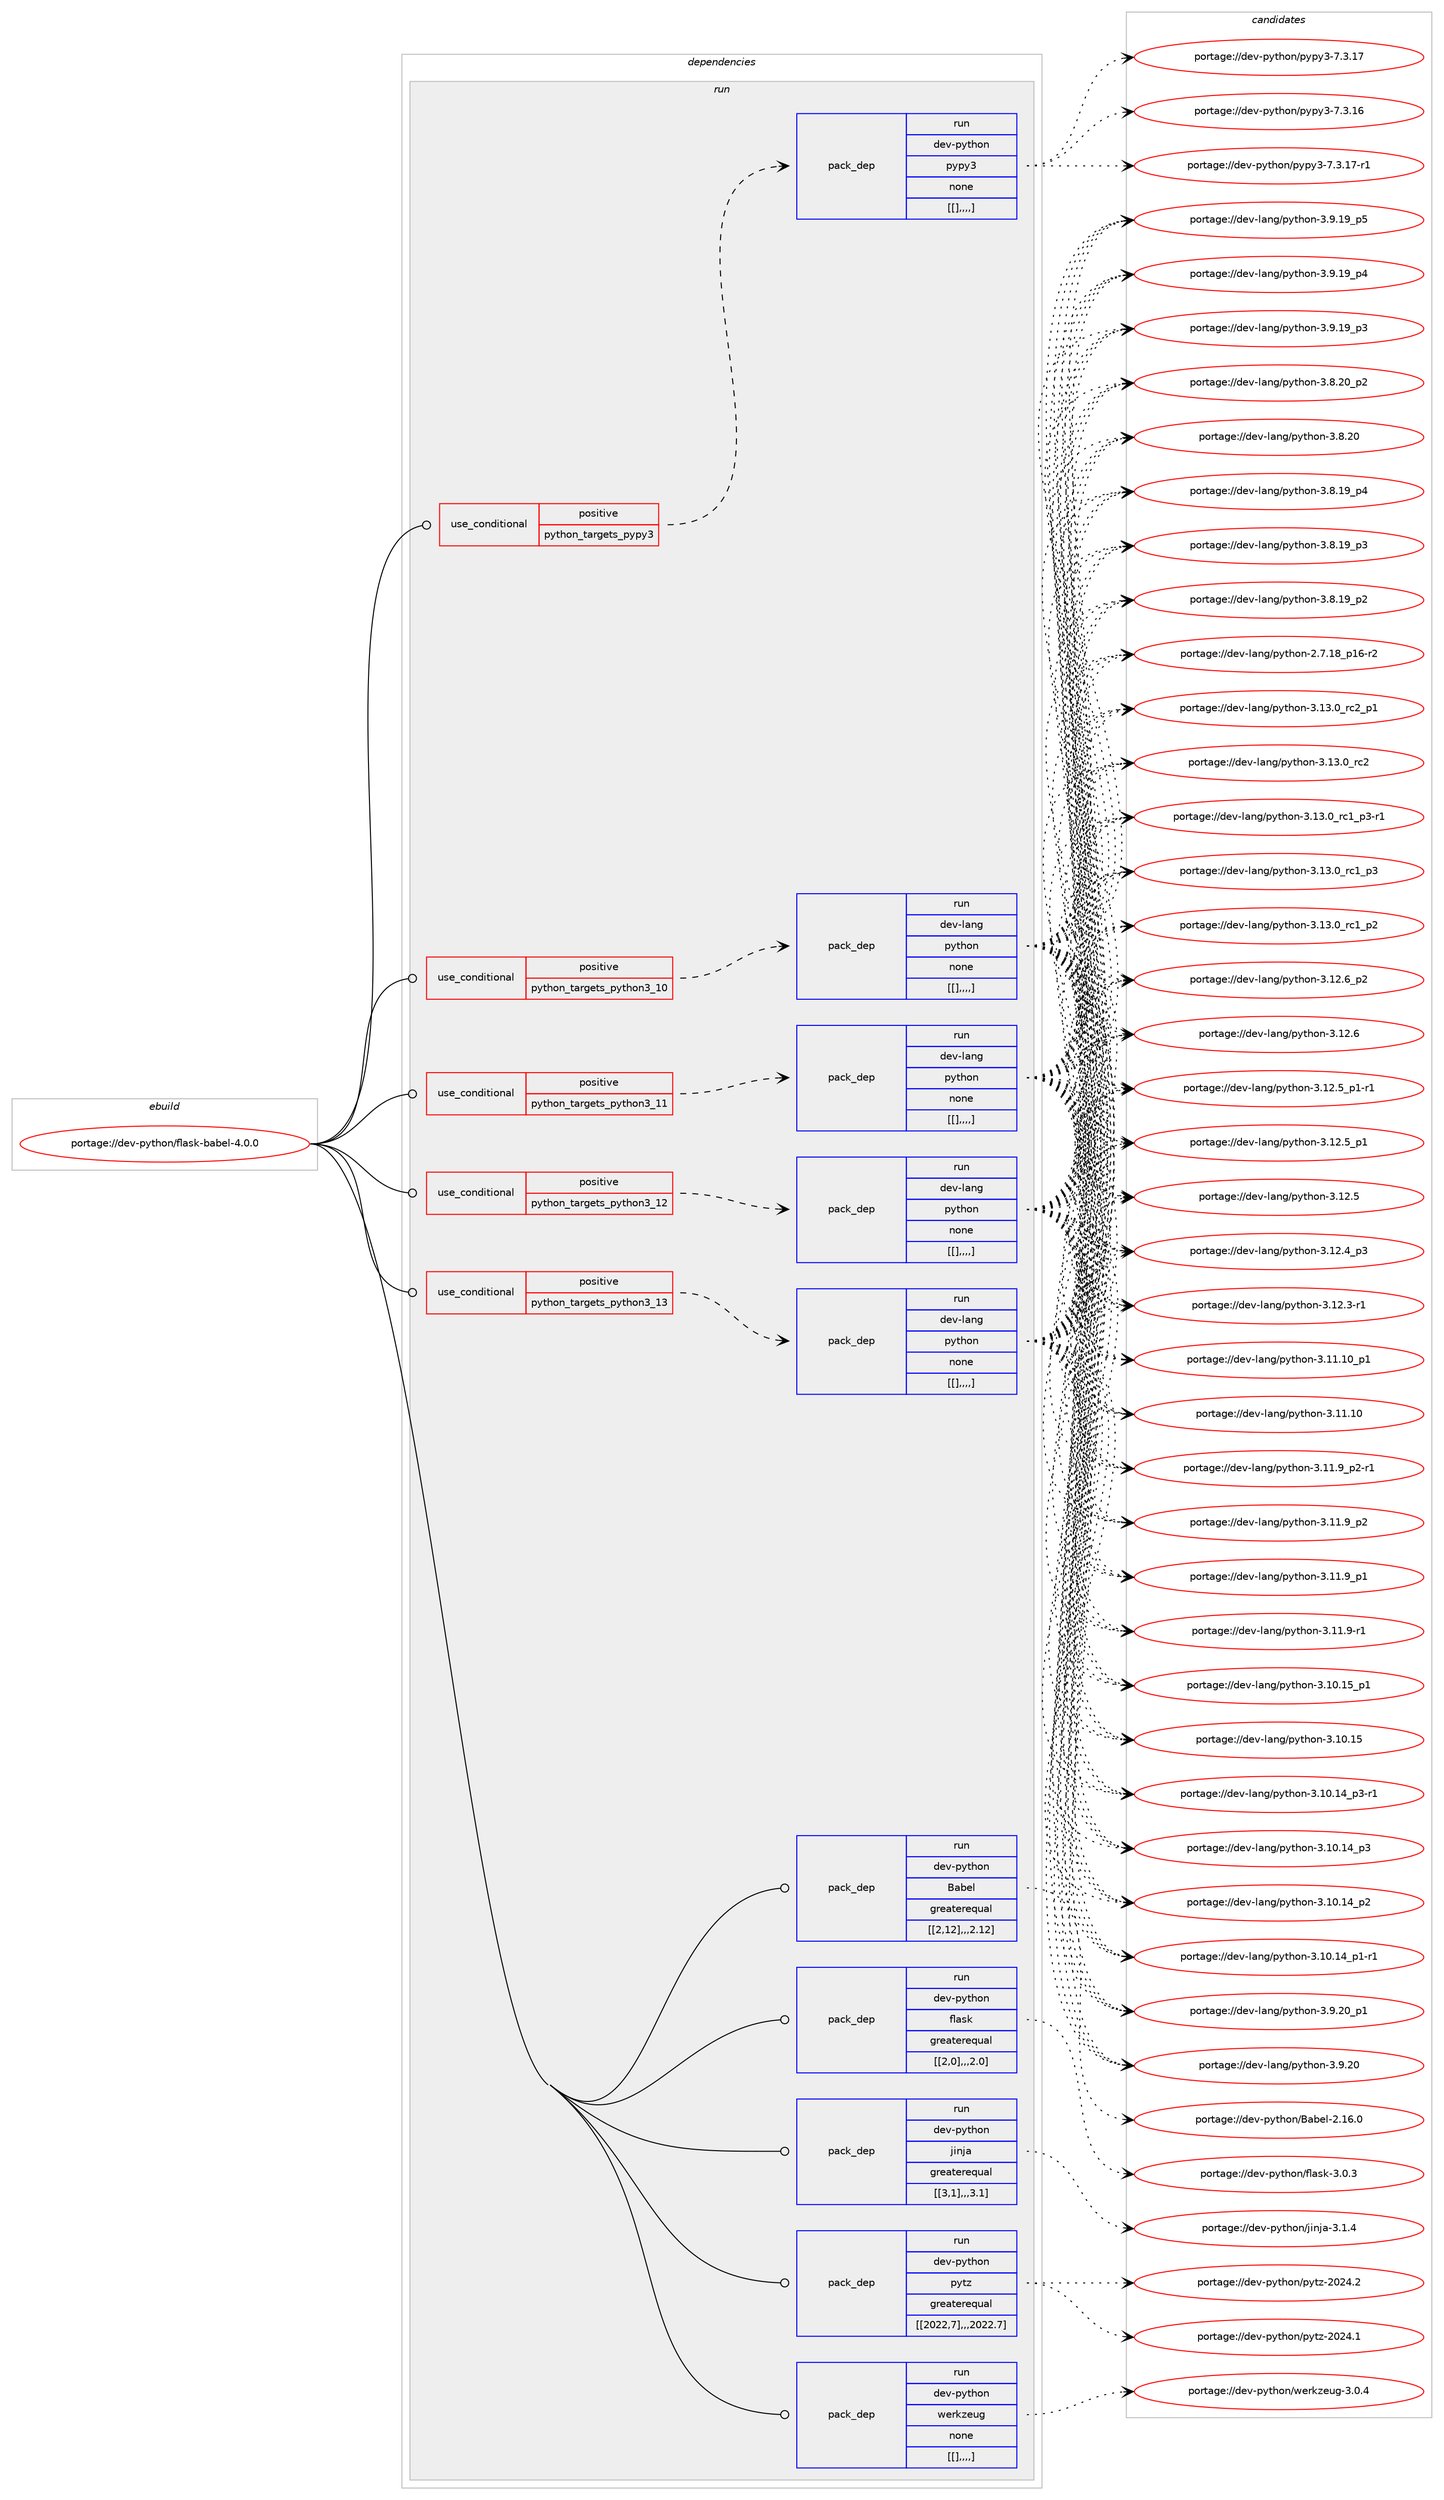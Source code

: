 digraph prolog {

# *************
# Graph options
# *************

newrank=true;
concentrate=true;
compound=true;
graph [rankdir=LR,fontname=Helvetica,fontsize=10,ranksep=1.5];#, ranksep=2.5, nodesep=0.2];
edge  [arrowhead=vee];
node  [fontname=Helvetica,fontsize=10];

# **********
# The ebuild
# **********

subgraph cluster_leftcol {
color=gray;
label=<<i>ebuild</i>>;
id [label="portage://dev-python/flask-babel-4.0.0", color=red, width=4, href="../dev-python/flask-babel-4.0.0.svg"];
}

# ****************
# The dependencies
# ****************

subgraph cluster_midcol {
color=gray;
label=<<i>dependencies</i>>;
subgraph cluster_compile {
fillcolor="#eeeeee";
style=filled;
label=<<i>compile</i>>;
}
subgraph cluster_compileandrun {
fillcolor="#eeeeee";
style=filled;
label=<<i>compile and run</i>>;
}
subgraph cluster_run {
fillcolor="#eeeeee";
style=filled;
label=<<i>run</i>>;
subgraph cond33956 {
dependency148157 [label=<<TABLE BORDER="0" CELLBORDER="1" CELLSPACING="0" CELLPADDING="4"><TR><TD ROWSPAN="3" CELLPADDING="10">use_conditional</TD></TR><TR><TD>positive</TD></TR><TR><TD>python_targets_pypy3</TD></TR></TABLE>>, shape=none, color=red];
subgraph pack112987 {
dependency148158 [label=<<TABLE BORDER="0" CELLBORDER="1" CELLSPACING="0" CELLPADDING="4" WIDTH="220"><TR><TD ROWSPAN="6" CELLPADDING="30">pack_dep</TD></TR><TR><TD WIDTH="110">run</TD></TR><TR><TD>dev-python</TD></TR><TR><TD>pypy3</TD></TR><TR><TD>none</TD></TR><TR><TD>[[],,,,]</TD></TR></TABLE>>, shape=none, color=blue];
}
dependency148157:e -> dependency148158:w [weight=20,style="dashed",arrowhead="vee"];
}
id:e -> dependency148157:w [weight=20,style="solid",arrowhead="odot"];
subgraph cond33957 {
dependency148159 [label=<<TABLE BORDER="0" CELLBORDER="1" CELLSPACING="0" CELLPADDING="4"><TR><TD ROWSPAN="3" CELLPADDING="10">use_conditional</TD></TR><TR><TD>positive</TD></TR><TR><TD>python_targets_python3_10</TD></TR></TABLE>>, shape=none, color=red];
subgraph pack112988 {
dependency148160 [label=<<TABLE BORDER="0" CELLBORDER="1" CELLSPACING="0" CELLPADDING="4" WIDTH="220"><TR><TD ROWSPAN="6" CELLPADDING="30">pack_dep</TD></TR><TR><TD WIDTH="110">run</TD></TR><TR><TD>dev-lang</TD></TR><TR><TD>python</TD></TR><TR><TD>none</TD></TR><TR><TD>[[],,,,]</TD></TR></TABLE>>, shape=none, color=blue];
}
dependency148159:e -> dependency148160:w [weight=20,style="dashed",arrowhead="vee"];
}
id:e -> dependency148159:w [weight=20,style="solid",arrowhead="odot"];
subgraph cond33958 {
dependency148161 [label=<<TABLE BORDER="0" CELLBORDER="1" CELLSPACING="0" CELLPADDING="4"><TR><TD ROWSPAN="3" CELLPADDING="10">use_conditional</TD></TR><TR><TD>positive</TD></TR><TR><TD>python_targets_python3_11</TD></TR></TABLE>>, shape=none, color=red];
subgraph pack112989 {
dependency148162 [label=<<TABLE BORDER="0" CELLBORDER="1" CELLSPACING="0" CELLPADDING="4" WIDTH="220"><TR><TD ROWSPAN="6" CELLPADDING="30">pack_dep</TD></TR><TR><TD WIDTH="110">run</TD></TR><TR><TD>dev-lang</TD></TR><TR><TD>python</TD></TR><TR><TD>none</TD></TR><TR><TD>[[],,,,]</TD></TR></TABLE>>, shape=none, color=blue];
}
dependency148161:e -> dependency148162:w [weight=20,style="dashed",arrowhead="vee"];
}
id:e -> dependency148161:w [weight=20,style="solid",arrowhead="odot"];
subgraph cond33959 {
dependency148163 [label=<<TABLE BORDER="0" CELLBORDER="1" CELLSPACING="0" CELLPADDING="4"><TR><TD ROWSPAN="3" CELLPADDING="10">use_conditional</TD></TR><TR><TD>positive</TD></TR><TR><TD>python_targets_python3_12</TD></TR></TABLE>>, shape=none, color=red];
subgraph pack112990 {
dependency148164 [label=<<TABLE BORDER="0" CELLBORDER="1" CELLSPACING="0" CELLPADDING="4" WIDTH="220"><TR><TD ROWSPAN="6" CELLPADDING="30">pack_dep</TD></TR><TR><TD WIDTH="110">run</TD></TR><TR><TD>dev-lang</TD></TR><TR><TD>python</TD></TR><TR><TD>none</TD></TR><TR><TD>[[],,,,]</TD></TR></TABLE>>, shape=none, color=blue];
}
dependency148163:e -> dependency148164:w [weight=20,style="dashed",arrowhead="vee"];
}
id:e -> dependency148163:w [weight=20,style="solid",arrowhead="odot"];
subgraph cond33960 {
dependency148165 [label=<<TABLE BORDER="0" CELLBORDER="1" CELLSPACING="0" CELLPADDING="4"><TR><TD ROWSPAN="3" CELLPADDING="10">use_conditional</TD></TR><TR><TD>positive</TD></TR><TR><TD>python_targets_python3_13</TD></TR></TABLE>>, shape=none, color=red];
subgraph pack112991 {
dependency148166 [label=<<TABLE BORDER="0" CELLBORDER="1" CELLSPACING="0" CELLPADDING="4" WIDTH="220"><TR><TD ROWSPAN="6" CELLPADDING="30">pack_dep</TD></TR><TR><TD WIDTH="110">run</TD></TR><TR><TD>dev-lang</TD></TR><TR><TD>python</TD></TR><TR><TD>none</TD></TR><TR><TD>[[],,,,]</TD></TR></TABLE>>, shape=none, color=blue];
}
dependency148165:e -> dependency148166:w [weight=20,style="dashed",arrowhead="vee"];
}
id:e -> dependency148165:w [weight=20,style="solid",arrowhead="odot"];
subgraph pack112992 {
dependency148167 [label=<<TABLE BORDER="0" CELLBORDER="1" CELLSPACING="0" CELLPADDING="4" WIDTH="220"><TR><TD ROWSPAN="6" CELLPADDING="30">pack_dep</TD></TR><TR><TD WIDTH="110">run</TD></TR><TR><TD>dev-python</TD></TR><TR><TD>Babel</TD></TR><TR><TD>greaterequal</TD></TR><TR><TD>[[2,12],,,2.12]</TD></TR></TABLE>>, shape=none, color=blue];
}
id:e -> dependency148167:w [weight=20,style="solid",arrowhead="odot"];
subgraph pack112993 {
dependency148168 [label=<<TABLE BORDER="0" CELLBORDER="1" CELLSPACING="0" CELLPADDING="4" WIDTH="220"><TR><TD ROWSPAN="6" CELLPADDING="30">pack_dep</TD></TR><TR><TD WIDTH="110">run</TD></TR><TR><TD>dev-python</TD></TR><TR><TD>flask</TD></TR><TR><TD>greaterequal</TD></TR><TR><TD>[[2,0],,,2.0]</TD></TR></TABLE>>, shape=none, color=blue];
}
id:e -> dependency148168:w [weight=20,style="solid",arrowhead="odot"];
subgraph pack112994 {
dependency148169 [label=<<TABLE BORDER="0" CELLBORDER="1" CELLSPACING="0" CELLPADDING="4" WIDTH="220"><TR><TD ROWSPAN="6" CELLPADDING="30">pack_dep</TD></TR><TR><TD WIDTH="110">run</TD></TR><TR><TD>dev-python</TD></TR><TR><TD>jinja</TD></TR><TR><TD>greaterequal</TD></TR><TR><TD>[[3,1],,,3.1]</TD></TR></TABLE>>, shape=none, color=blue];
}
id:e -> dependency148169:w [weight=20,style="solid",arrowhead="odot"];
subgraph pack112995 {
dependency148170 [label=<<TABLE BORDER="0" CELLBORDER="1" CELLSPACING="0" CELLPADDING="4" WIDTH="220"><TR><TD ROWSPAN="6" CELLPADDING="30">pack_dep</TD></TR><TR><TD WIDTH="110">run</TD></TR><TR><TD>dev-python</TD></TR><TR><TD>pytz</TD></TR><TR><TD>greaterequal</TD></TR><TR><TD>[[2022,7],,,2022.7]</TD></TR></TABLE>>, shape=none, color=blue];
}
id:e -> dependency148170:w [weight=20,style="solid",arrowhead="odot"];
subgraph pack112996 {
dependency148171 [label=<<TABLE BORDER="0" CELLBORDER="1" CELLSPACING="0" CELLPADDING="4" WIDTH="220"><TR><TD ROWSPAN="6" CELLPADDING="30">pack_dep</TD></TR><TR><TD WIDTH="110">run</TD></TR><TR><TD>dev-python</TD></TR><TR><TD>werkzeug</TD></TR><TR><TD>none</TD></TR><TR><TD>[[],,,,]</TD></TR></TABLE>>, shape=none, color=blue];
}
id:e -> dependency148171:w [weight=20,style="solid",arrowhead="odot"];
}
}

# **************
# The candidates
# **************

subgraph cluster_choices {
rank=same;
color=gray;
label=<<i>candidates</i>>;

subgraph choice112987 {
color=black;
nodesep=1;
choice100101118451121211161041111104711212111212151455546514649554511449 [label="portage://dev-python/pypy3-7.3.17-r1", color=red, width=4,href="../dev-python/pypy3-7.3.17-r1.svg"];
choice10010111845112121116104111110471121211121215145554651464955 [label="portage://dev-python/pypy3-7.3.17", color=red, width=4,href="../dev-python/pypy3-7.3.17.svg"];
choice10010111845112121116104111110471121211121215145554651464954 [label="portage://dev-python/pypy3-7.3.16", color=red, width=4,href="../dev-python/pypy3-7.3.16.svg"];
dependency148158:e -> choice100101118451121211161041111104711212111212151455546514649554511449:w [style=dotted,weight="100"];
dependency148158:e -> choice10010111845112121116104111110471121211121215145554651464955:w [style=dotted,weight="100"];
dependency148158:e -> choice10010111845112121116104111110471121211121215145554651464954:w [style=dotted,weight="100"];
}
subgraph choice112988 {
color=black;
nodesep=1;
choice100101118451089711010347112121116104111110455146495146489511499509511249 [label="portage://dev-lang/python-3.13.0_rc2_p1", color=red, width=4,href="../dev-lang/python-3.13.0_rc2_p1.svg"];
choice10010111845108971101034711212111610411111045514649514648951149950 [label="portage://dev-lang/python-3.13.0_rc2", color=red, width=4,href="../dev-lang/python-3.13.0_rc2.svg"];
choice1001011184510897110103471121211161041111104551464951464895114994995112514511449 [label="portage://dev-lang/python-3.13.0_rc1_p3-r1", color=red, width=4,href="../dev-lang/python-3.13.0_rc1_p3-r1.svg"];
choice100101118451089711010347112121116104111110455146495146489511499499511251 [label="portage://dev-lang/python-3.13.0_rc1_p3", color=red, width=4,href="../dev-lang/python-3.13.0_rc1_p3.svg"];
choice100101118451089711010347112121116104111110455146495146489511499499511250 [label="portage://dev-lang/python-3.13.0_rc1_p2", color=red, width=4,href="../dev-lang/python-3.13.0_rc1_p2.svg"];
choice100101118451089711010347112121116104111110455146495046549511250 [label="portage://dev-lang/python-3.12.6_p2", color=red, width=4,href="../dev-lang/python-3.12.6_p2.svg"];
choice10010111845108971101034711212111610411111045514649504654 [label="portage://dev-lang/python-3.12.6", color=red, width=4,href="../dev-lang/python-3.12.6.svg"];
choice1001011184510897110103471121211161041111104551464950465395112494511449 [label="portage://dev-lang/python-3.12.5_p1-r1", color=red, width=4,href="../dev-lang/python-3.12.5_p1-r1.svg"];
choice100101118451089711010347112121116104111110455146495046539511249 [label="portage://dev-lang/python-3.12.5_p1", color=red, width=4,href="../dev-lang/python-3.12.5_p1.svg"];
choice10010111845108971101034711212111610411111045514649504653 [label="portage://dev-lang/python-3.12.5", color=red, width=4,href="../dev-lang/python-3.12.5.svg"];
choice100101118451089711010347112121116104111110455146495046529511251 [label="portage://dev-lang/python-3.12.4_p3", color=red, width=4,href="../dev-lang/python-3.12.4_p3.svg"];
choice100101118451089711010347112121116104111110455146495046514511449 [label="portage://dev-lang/python-3.12.3-r1", color=red, width=4,href="../dev-lang/python-3.12.3-r1.svg"];
choice10010111845108971101034711212111610411111045514649494649489511249 [label="portage://dev-lang/python-3.11.10_p1", color=red, width=4,href="../dev-lang/python-3.11.10_p1.svg"];
choice1001011184510897110103471121211161041111104551464949464948 [label="portage://dev-lang/python-3.11.10", color=red, width=4,href="../dev-lang/python-3.11.10.svg"];
choice1001011184510897110103471121211161041111104551464949465795112504511449 [label="portage://dev-lang/python-3.11.9_p2-r1", color=red, width=4,href="../dev-lang/python-3.11.9_p2-r1.svg"];
choice100101118451089711010347112121116104111110455146494946579511250 [label="portage://dev-lang/python-3.11.9_p2", color=red, width=4,href="../dev-lang/python-3.11.9_p2.svg"];
choice100101118451089711010347112121116104111110455146494946579511249 [label="portage://dev-lang/python-3.11.9_p1", color=red, width=4,href="../dev-lang/python-3.11.9_p1.svg"];
choice100101118451089711010347112121116104111110455146494946574511449 [label="portage://dev-lang/python-3.11.9-r1", color=red, width=4,href="../dev-lang/python-3.11.9-r1.svg"];
choice10010111845108971101034711212111610411111045514649484649539511249 [label="portage://dev-lang/python-3.10.15_p1", color=red, width=4,href="../dev-lang/python-3.10.15_p1.svg"];
choice1001011184510897110103471121211161041111104551464948464953 [label="portage://dev-lang/python-3.10.15", color=red, width=4,href="../dev-lang/python-3.10.15.svg"];
choice100101118451089711010347112121116104111110455146494846495295112514511449 [label="portage://dev-lang/python-3.10.14_p3-r1", color=red, width=4,href="../dev-lang/python-3.10.14_p3-r1.svg"];
choice10010111845108971101034711212111610411111045514649484649529511251 [label="portage://dev-lang/python-3.10.14_p3", color=red, width=4,href="../dev-lang/python-3.10.14_p3.svg"];
choice10010111845108971101034711212111610411111045514649484649529511250 [label="portage://dev-lang/python-3.10.14_p2", color=red, width=4,href="../dev-lang/python-3.10.14_p2.svg"];
choice100101118451089711010347112121116104111110455146494846495295112494511449 [label="portage://dev-lang/python-3.10.14_p1-r1", color=red, width=4,href="../dev-lang/python-3.10.14_p1-r1.svg"];
choice100101118451089711010347112121116104111110455146574650489511249 [label="portage://dev-lang/python-3.9.20_p1", color=red, width=4,href="../dev-lang/python-3.9.20_p1.svg"];
choice10010111845108971101034711212111610411111045514657465048 [label="portage://dev-lang/python-3.9.20", color=red, width=4,href="../dev-lang/python-3.9.20.svg"];
choice100101118451089711010347112121116104111110455146574649579511253 [label="portage://dev-lang/python-3.9.19_p5", color=red, width=4,href="../dev-lang/python-3.9.19_p5.svg"];
choice100101118451089711010347112121116104111110455146574649579511252 [label="portage://dev-lang/python-3.9.19_p4", color=red, width=4,href="../dev-lang/python-3.9.19_p4.svg"];
choice100101118451089711010347112121116104111110455146574649579511251 [label="portage://dev-lang/python-3.9.19_p3", color=red, width=4,href="../dev-lang/python-3.9.19_p3.svg"];
choice100101118451089711010347112121116104111110455146564650489511250 [label="portage://dev-lang/python-3.8.20_p2", color=red, width=4,href="../dev-lang/python-3.8.20_p2.svg"];
choice10010111845108971101034711212111610411111045514656465048 [label="portage://dev-lang/python-3.8.20", color=red, width=4,href="../dev-lang/python-3.8.20.svg"];
choice100101118451089711010347112121116104111110455146564649579511252 [label="portage://dev-lang/python-3.8.19_p4", color=red, width=4,href="../dev-lang/python-3.8.19_p4.svg"];
choice100101118451089711010347112121116104111110455146564649579511251 [label="portage://dev-lang/python-3.8.19_p3", color=red, width=4,href="../dev-lang/python-3.8.19_p3.svg"];
choice100101118451089711010347112121116104111110455146564649579511250 [label="portage://dev-lang/python-3.8.19_p2", color=red, width=4,href="../dev-lang/python-3.8.19_p2.svg"];
choice100101118451089711010347112121116104111110455046554649569511249544511450 [label="portage://dev-lang/python-2.7.18_p16-r2", color=red, width=4,href="../dev-lang/python-2.7.18_p16-r2.svg"];
dependency148160:e -> choice100101118451089711010347112121116104111110455146495146489511499509511249:w [style=dotted,weight="100"];
dependency148160:e -> choice10010111845108971101034711212111610411111045514649514648951149950:w [style=dotted,weight="100"];
dependency148160:e -> choice1001011184510897110103471121211161041111104551464951464895114994995112514511449:w [style=dotted,weight="100"];
dependency148160:e -> choice100101118451089711010347112121116104111110455146495146489511499499511251:w [style=dotted,weight="100"];
dependency148160:e -> choice100101118451089711010347112121116104111110455146495146489511499499511250:w [style=dotted,weight="100"];
dependency148160:e -> choice100101118451089711010347112121116104111110455146495046549511250:w [style=dotted,weight="100"];
dependency148160:e -> choice10010111845108971101034711212111610411111045514649504654:w [style=dotted,weight="100"];
dependency148160:e -> choice1001011184510897110103471121211161041111104551464950465395112494511449:w [style=dotted,weight="100"];
dependency148160:e -> choice100101118451089711010347112121116104111110455146495046539511249:w [style=dotted,weight="100"];
dependency148160:e -> choice10010111845108971101034711212111610411111045514649504653:w [style=dotted,weight="100"];
dependency148160:e -> choice100101118451089711010347112121116104111110455146495046529511251:w [style=dotted,weight="100"];
dependency148160:e -> choice100101118451089711010347112121116104111110455146495046514511449:w [style=dotted,weight="100"];
dependency148160:e -> choice10010111845108971101034711212111610411111045514649494649489511249:w [style=dotted,weight="100"];
dependency148160:e -> choice1001011184510897110103471121211161041111104551464949464948:w [style=dotted,weight="100"];
dependency148160:e -> choice1001011184510897110103471121211161041111104551464949465795112504511449:w [style=dotted,weight="100"];
dependency148160:e -> choice100101118451089711010347112121116104111110455146494946579511250:w [style=dotted,weight="100"];
dependency148160:e -> choice100101118451089711010347112121116104111110455146494946579511249:w [style=dotted,weight="100"];
dependency148160:e -> choice100101118451089711010347112121116104111110455146494946574511449:w [style=dotted,weight="100"];
dependency148160:e -> choice10010111845108971101034711212111610411111045514649484649539511249:w [style=dotted,weight="100"];
dependency148160:e -> choice1001011184510897110103471121211161041111104551464948464953:w [style=dotted,weight="100"];
dependency148160:e -> choice100101118451089711010347112121116104111110455146494846495295112514511449:w [style=dotted,weight="100"];
dependency148160:e -> choice10010111845108971101034711212111610411111045514649484649529511251:w [style=dotted,weight="100"];
dependency148160:e -> choice10010111845108971101034711212111610411111045514649484649529511250:w [style=dotted,weight="100"];
dependency148160:e -> choice100101118451089711010347112121116104111110455146494846495295112494511449:w [style=dotted,weight="100"];
dependency148160:e -> choice100101118451089711010347112121116104111110455146574650489511249:w [style=dotted,weight="100"];
dependency148160:e -> choice10010111845108971101034711212111610411111045514657465048:w [style=dotted,weight="100"];
dependency148160:e -> choice100101118451089711010347112121116104111110455146574649579511253:w [style=dotted,weight="100"];
dependency148160:e -> choice100101118451089711010347112121116104111110455146574649579511252:w [style=dotted,weight="100"];
dependency148160:e -> choice100101118451089711010347112121116104111110455146574649579511251:w [style=dotted,weight="100"];
dependency148160:e -> choice100101118451089711010347112121116104111110455146564650489511250:w [style=dotted,weight="100"];
dependency148160:e -> choice10010111845108971101034711212111610411111045514656465048:w [style=dotted,weight="100"];
dependency148160:e -> choice100101118451089711010347112121116104111110455146564649579511252:w [style=dotted,weight="100"];
dependency148160:e -> choice100101118451089711010347112121116104111110455146564649579511251:w [style=dotted,weight="100"];
dependency148160:e -> choice100101118451089711010347112121116104111110455146564649579511250:w [style=dotted,weight="100"];
dependency148160:e -> choice100101118451089711010347112121116104111110455046554649569511249544511450:w [style=dotted,weight="100"];
}
subgraph choice112989 {
color=black;
nodesep=1;
choice100101118451089711010347112121116104111110455146495146489511499509511249 [label="portage://dev-lang/python-3.13.0_rc2_p1", color=red, width=4,href="../dev-lang/python-3.13.0_rc2_p1.svg"];
choice10010111845108971101034711212111610411111045514649514648951149950 [label="portage://dev-lang/python-3.13.0_rc2", color=red, width=4,href="../dev-lang/python-3.13.0_rc2.svg"];
choice1001011184510897110103471121211161041111104551464951464895114994995112514511449 [label="portage://dev-lang/python-3.13.0_rc1_p3-r1", color=red, width=4,href="../dev-lang/python-3.13.0_rc1_p3-r1.svg"];
choice100101118451089711010347112121116104111110455146495146489511499499511251 [label="portage://dev-lang/python-3.13.0_rc1_p3", color=red, width=4,href="../dev-lang/python-3.13.0_rc1_p3.svg"];
choice100101118451089711010347112121116104111110455146495146489511499499511250 [label="portage://dev-lang/python-3.13.0_rc1_p2", color=red, width=4,href="../dev-lang/python-3.13.0_rc1_p2.svg"];
choice100101118451089711010347112121116104111110455146495046549511250 [label="portage://dev-lang/python-3.12.6_p2", color=red, width=4,href="../dev-lang/python-3.12.6_p2.svg"];
choice10010111845108971101034711212111610411111045514649504654 [label="portage://dev-lang/python-3.12.6", color=red, width=4,href="../dev-lang/python-3.12.6.svg"];
choice1001011184510897110103471121211161041111104551464950465395112494511449 [label="portage://dev-lang/python-3.12.5_p1-r1", color=red, width=4,href="../dev-lang/python-3.12.5_p1-r1.svg"];
choice100101118451089711010347112121116104111110455146495046539511249 [label="portage://dev-lang/python-3.12.5_p1", color=red, width=4,href="../dev-lang/python-3.12.5_p1.svg"];
choice10010111845108971101034711212111610411111045514649504653 [label="portage://dev-lang/python-3.12.5", color=red, width=4,href="../dev-lang/python-3.12.5.svg"];
choice100101118451089711010347112121116104111110455146495046529511251 [label="portage://dev-lang/python-3.12.4_p3", color=red, width=4,href="../dev-lang/python-3.12.4_p3.svg"];
choice100101118451089711010347112121116104111110455146495046514511449 [label="portage://dev-lang/python-3.12.3-r1", color=red, width=4,href="../dev-lang/python-3.12.3-r1.svg"];
choice10010111845108971101034711212111610411111045514649494649489511249 [label="portage://dev-lang/python-3.11.10_p1", color=red, width=4,href="../dev-lang/python-3.11.10_p1.svg"];
choice1001011184510897110103471121211161041111104551464949464948 [label="portage://dev-lang/python-3.11.10", color=red, width=4,href="../dev-lang/python-3.11.10.svg"];
choice1001011184510897110103471121211161041111104551464949465795112504511449 [label="portage://dev-lang/python-3.11.9_p2-r1", color=red, width=4,href="../dev-lang/python-3.11.9_p2-r1.svg"];
choice100101118451089711010347112121116104111110455146494946579511250 [label="portage://dev-lang/python-3.11.9_p2", color=red, width=4,href="../dev-lang/python-3.11.9_p2.svg"];
choice100101118451089711010347112121116104111110455146494946579511249 [label="portage://dev-lang/python-3.11.9_p1", color=red, width=4,href="../dev-lang/python-3.11.9_p1.svg"];
choice100101118451089711010347112121116104111110455146494946574511449 [label="portage://dev-lang/python-3.11.9-r1", color=red, width=4,href="../dev-lang/python-3.11.9-r1.svg"];
choice10010111845108971101034711212111610411111045514649484649539511249 [label="portage://dev-lang/python-3.10.15_p1", color=red, width=4,href="../dev-lang/python-3.10.15_p1.svg"];
choice1001011184510897110103471121211161041111104551464948464953 [label="portage://dev-lang/python-3.10.15", color=red, width=4,href="../dev-lang/python-3.10.15.svg"];
choice100101118451089711010347112121116104111110455146494846495295112514511449 [label="portage://dev-lang/python-3.10.14_p3-r1", color=red, width=4,href="../dev-lang/python-3.10.14_p3-r1.svg"];
choice10010111845108971101034711212111610411111045514649484649529511251 [label="portage://dev-lang/python-3.10.14_p3", color=red, width=4,href="../dev-lang/python-3.10.14_p3.svg"];
choice10010111845108971101034711212111610411111045514649484649529511250 [label="portage://dev-lang/python-3.10.14_p2", color=red, width=4,href="../dev-lang/python-3.10.14_p2.svg"];
choice100101118451089711010347112121116104111110455146494846495295112494511449 [label="portage://dev-lang/python-3.10.14_p1-r1", color=red, width=4,href="../dev-lang/python-3.10.14_p1-r1.svg"];
choice100101118451089711010347112121116104111110455146574650489511249 [label="portage://dev-lang/python-3.9.20_p1", color=red, width=4,href="../dev-lang/python-3.9.20_p1.svg"];
choice10010111845108971101034711212111610411111045514657465048 [label="portage://dev-lang/python-3.9.20", color=red, width=4,href="../dev-lang/python-3.9.20.svg"];
choice100101118451089711010347112121116104111110455146574649579511253 [label="portage://dev-lang/python-3.9.19_p5", color=red, width=4,href="../dev-lang/python-3.9.19_p5.svg"];
choice100101118451089711010347112121116104111110455146574649579511252 [label="portage://dev-lang/python-3.9.19_p4", color=red, width=4,href="../dev-lang/python-3.9.19_p4.svg"];
choice100101118451089711010347112121116104111110455146574649579511251 [label="portage://dev-lang/python-3.9.19_p3", color=red, width=4,href="../dev-lang/python-3.9.19_p3.svg"];
choice100101118451089711010347112121116104111110455146564650489511250 [label="portage://dev-lang/python-3.8.20_p2", color=red, width=4,href="../dev-lang/python-3.8.20_p2.svg"];
choice10010111845108971101034711212111610411111045514656465048 [label="portage://dev-lang/python-3.8.20", color=red, width=4,href="../dev-lang/python-3.8.20.svg"];
choice100101118451089711010347112121116104111110455146564649579511252 [label="portage://dev-lang/python-3.8.19_p4", color=red, width=4,href="../dev-lang/python-3.8.19_p4.svg"];
choice100101118451089711010347112121116104111110455146564649579511251 [label="portage://dev-lang/python-3.8.19_p3", color=red, width=4,href="../dev-lang/python-3.8.19_p3.svg"];
choice100101118451089711010347112121116104111110455146564649579511250 [label="portage://dev-lang/python-3.8.19_p2", color=red, width=4,href="../dev-lang/python-3.8.19_p2.svg"];
choice100101118451089711010347112121116104111110455046554649569511249544511450 [label="portage://dev-lang/python-2.7.18_p16-r2", color=red, width=4,href="../dev-lang/python-2.7.18_p16-r2.svg"];
dependency148162:e -> choice100101118451089711010347112121116104111110455146495146489511499509511249:w [style=dotted,weight="100"];
dependency148162:e -> choice10010111845108971101034711212111610411111045514649514648951149950:w [style=dotted,weight="100"];
dependency148162:e -> choice1001011184510897110103471121211161041111104551464951464895114994995112514511449:w [style=dotted,weight="100"];
dependency148162:e -> choice100101118451089711010347112121116104111110455146495146489511499499511251:w [style=dotted,weight="100"];
dependency148162:e -> choice100101118451089711010347112121116104111110455146495146489511499499511250:w [style=dotted,weight="100"];
dependency148162:e -> choice100101118451089711010347112121116104111110455146495046549511250:w [style=dotted,weight="100"];
dependency148162:e -> choice10010111845108971101034711212111610411111045514649504654:w [style=dotted,weight="100"];
dependency148162:e -> choice1001011184510897110103471121211161041111104551464950465395112494511449:w [style=dotted,weight="100"];
dependency148162:e -> choice100101118451089711010347112121116104111110455146495046539511249:w [style=dotted,weight="100"];
dependency148162:e -> choice10010111845108971101034711212111610411111045514649504653:w [style=dotted,weight="100"];
dependency148162:e -> choice100101118451089711010347112121116104111110455146495046529511251:w [style=dotted,weight="100"];
dependency148162:e -> choice100101118451089711010347112121116104111110455146495046514511449:w [style=dotted,weight="100"];
dependency148162:e -> choice10010111845108971101034711212111610411111045514649494649489511249:w [style=dotted,weight="100"];
dependency148162:e -> choice1001011184510897110103471121211161041111104551464949464948:w [style=dotted,weight="100"];
dependency148162:e -> choice1001011184510897110103471121211161041111104551464949465795112504511449:w [style=dotted,weight="100"];
dependency148162:e -> choice100101118451089711010347112121116104111110455146494946579511250:w [style=dotted,weight="100"];
dependency148162:e -> choice100101118451089711010347112121116104111110455146494946579511249:w [style=dotted,weight="100"];
dependency148162:e -> choice100101118451089711010347112121116104111110455146494946574511449:w [style=dotted,weight="100"];
dependency148162:e -> choice10010111845108971101034711212111610411111045514649484649539511249:w [style=dotted,weight="100"];
dependency148162:e -> choice1001011184510897110103471121211161041111104551464948464953:w [style=dotted,weight="100"];
dependency148162:e -> choice100101118451089711010347112121116104111110455146494846495295112514511449:w [style=dotted,weight="100"];
dependency148162:e -> choice10010111845108971101034711212111610411111045514649484649529511251:w [style=dotted,weight="100"];
dependency148162:e -> choice10010111845108971101034711212111610411111045514649484649529511250:w [style=dotted,weight="100"];
dependency148162:e -> choice100101118451089711010347112121116104111110455146494846495295112494511449:w [style=dotted,weight="100"];
dependency148162:e -> choice100101118451089711010347112121116104111110455146574650489511249:w [style=dotted,weight="100"];
dependency148162:e -> choice10010111845108971101034711212111610411111045514657465048:w [style=dotted,weight="100"];
dependency148162:e -> choice100101118451089711010347112121116104111110455146574649579511253:w [style=dotted,weight="100"];
dependency148162:e -> choice100101118451089711010347112121116104111110455146574649579511252:w [style=dotted,weight="100"];
dependency148162:e -> choice100101118451089711010347112121116104111110455146574649579511251:w [style=dotted,weight="100"];
dependency148162:e -> choice100101118451089711010347112121116104111110455146564650489511250:w [style=dotted,weight="100"];
dependency148162:e -> choice10010111845108971101034711212111610411111045514656465048:w [style=dotted,weight="100"];
dependency148162:e -> choice100101118451089711010347112121116104111110455146564649579511252:w [style=dotted,weight="100"];
dependency148162:e -> choice100101118451089711010347112121116104111110455146564649579511251:w [style=dotted,weight="100"];
dependency148162:e -> choice100101118451089711010347112121116104111110455146564649579511250:w [style=dotted,weight="100"];
dependency148162:e -> choice100101118451089711010347112121116104111110455046554649569511249544511450:w [style=dotted,weight="100"];
}
subgraph choice112990 {
color=black;
nodesep=1;
choice100101118451089711010347112121116104111110455146495146489511499509511249 [label="portage://dev-lang/python-3.13.0_rc2_p1", color=red, width=4,href="../dev-lang/python-3.13.0_rc2_p1.svg"];
choice10010111845108971101034711212111610411111045514649514648951149950 [label="portage://dev-lang/python-3.13.0_rc2", color=red, width=4,href="../dev-lang/python-3.13.0_rc2.svg"];
choice1001011184510897110103471121211161041111104551464951464895114994995112514511449 [label="portage://dev-lang/python-3.13.0_rc1_p3-r1", color=red, width=4,href="../dev-lang/python-3.13.0_rc1_p3-r1.svg"];
choice100101118451089711010347112121116104111110455146495146489511499499511251 [label="portage://dev-lang/python-3.13.0_rc1_p3", color=red, width=4,href="../dev-lang/python-3.13.0_rc1_p3.svg"];
choice100101118451089711010347112121116104111110455146495146489511499499511250 [label="portage://dev-lang/python-3.13.0_rc1_p2", color=red, width=4,href="../dev-lang/python-3.13.0_rc1_p2.svg"];
choice100101118451089711010347112121116104111110455146495046549511250 [label="portage://dev-lang/python-3.12.6_p2", color=red, width=4,href="../dev-lang/python-3.12.6_p2.svg"];
choice10010111845108971101034711212111610411111045514649504654 [label="portage://dev-lang/python-3.12.6", color=red, width=4,href="../dev-lang/python-3.12.6.svg"];
choice1001011184510897110103471121211161041111104551464950465395112494511449 [label="portage://dev-lang/python-3.12.5_p1-r1", color=red, width=4,href="../dev-lang/python-3.12.5_p1-r1.svg"];
choice100101118451089711010347112121116104111110455146495046539511249 [label="portage://dev-lang/python-3.12.5_p1", color=red, width=4,href="../dev-lang/python-3.12.5_p1.svg"];
choice10010111845108971101034711212111610411111045514649504653 [label="portage://dev-lang/python-3.12.5", color=red, width=4,href="../dev-lang/python-3.12.5.svg"];
choice100101118451089711010347112121116104111110455146495046529511251 [label="portage://dev-lang/python-3.12.4_p3", color=red, width=4,href="../dev-lang/python-3.12.4_p3.svg"];
choice100101118451089711010347112121116104111110455146495046514511449 [label="portage://dev-lang/python-3.12.3-r1", color=red, width=4,href="../dev-lang/python-3.12.3-r1.svg"];
choice10010111845108971101034711212111610411111045514649494649489511249 [label="portage://dev-lang/python-3.11.10_p1", color=red, width=4,href="../dev-lang/python-3.11.10_p1.svg"];
choice1001011184510897110103471121211161041111104551464949464948 [label="portage://dev-lang/python-3.11.10", color=red, width=4,href="../dev-lang/python-3.11.10.svg"];
choice1001011184510897110103471121211161041111104551464949465795112504511449 [label="portage://dev-lang/python-3.11.9_p2-r1", color=red, width=4,href="../dev-lang/python-3.11.9_p2-r1.svg"];
choice100101118451089711010347112121116104111110455146494946579511250 [label="portage://dev-lang/python-3.11.9_p2", color=red, width=4,href="../dev-lang/python-3.11.9_p2.svg"];
choice100101118451089711010347112121116104111110455146494946579511249 [label="portage://dev-lang/python-3.11.9_p1", color=red, width=4,href="../dev-lang/python-3.11.9_p1.svg"];
choice100101118451089711010347112121116104111110455146494946574511449 [label="portage://dev-lang/python-3.11.9-r1", color=red, width=4,href="../dev-lang/python-3.11.9-r1.svg"];
choice10010111845108971101034711212111610411111045514649484649539511249 [label="portage://dev-lang/python-3.10.15_p1", color=red, width=4,href="../dev-lang/python-3.10.15_p1.svg"];
choice1001011184510897110103471121211161041111104551464948464953 [label="portage://dev-lang/python-3.10.15", color=red, width=4,href="../dev-lang/python-3.10.15.svg"];
choice100101118451089711010347112121116104111110455146494846495295112514511449 [label="portage://dev-lang/python-3.10.14_p3-r1", color=red, width=4,href="../dev-lang/python-3.10.14_p3-r1.svg"];
choice10010111845108971101034711212111610411111045514649484649529511251 [label="portage://dev-lang/python-3.10.14_p3", color=red, width=4,href="../dev-lang/python-3.10.14_p3.svg"];
choice10010111845108971101034711212111610411111045514649484649529511250 [label="portage://dev-lang/python-3.10.14_p2", color=red, width=4,href="../dev-lang/python-3.10.14_p2.svg"];
choice100101118451089711010347112121116104111110455146494846495295112494511449 [label="portage://dev-lang/python-3.10.14_p1-r1", color=red, width=4,href="../dev-lang/python-3.10.14_p1-r1.svg"];
choice100101118451089711010347112121116104111110455146574650489511249 [label="portage://dev-lang/python-3.9.20_p1", color=red, width=4,href="../dev-lang/python-3.9.20_p1.svg"];
choice10010111845108971101034711212111610411111045514657465048 [label="portage://dev-lang/python-3.9.20", color=red, width=4,href="../dev-lang/python-3.9.20.svg"];
choice100101118451089711010347112121116104111110455146574649579511253 [label="portage://dev-lang/python-3.9.19_p5", color=red, width=4,href="../dev-lang/python-3.9.19_p5.svg"];
choice100101118451089711010347112121116104111110455146574649579511252 [label="portage://dev-lang/python-3.9.19_p4", color=red, width=4,href="../dev-lang/python-3.9.19_p4.svg"];
choice100101118451089711010347112121116104111110455146574649579511251 [label="portage://dev-lang/python-3.9.19_p3", color=red, width=4,href="../dev-lang/python-3.9.19_p3.svg"];
choice100101118451089711010347112121116104111110455146564650489511250 [label="portage://dev-lang/python-3.8.20_p2", color=red, width=4,href="../dev-lang/python-3.8.20_p2.svg"];
choice10010111845108971101034711212111610411111045514656465048 [label="portage://dev-lang/python-3.8.20", color=red, width=4,href="../dev-lang/python-3.8.20.svg"];
choice100101118451089711010347112121116104111110455146564649579511252 [label="portage://dev-lang/python-3.8.19_p4", color=red, width=4,href="../dev-lang/python-3.8.19_p4.svg"];
choice100101118451089711010347112121116104111110455146564649579511251 [label="portage://dev-lang/python-3.8.19_p3", color=red, width=4,href="../dev-lang/python-3.8.19_p3.svg"];
choice100101118451089711010347112121116104111110455146564649579511250 [label="portage://dev-lang/python-3.8.19_p2", color=red, width=4,href="../dev-lang/python-3.8.19_p2.svg"];
choice100101118451089711010347112121116104111110455046554649569511249544511450 [label="portage://dev-lang/python-2.7.18_p16-r2", color=red, width=4,href="../dev-lang/python-2.7.18_p16-r2.svg"];
dependency148164:e -> choice100101118451089711010347112121116104111110455146495146489511499509511249:w [style=dotted,weight="100"];
dependency148164:e -> choice10010111845108971101034711212111610411111045514649514648951149950:w [style=dotted,weight="100"];
dependency148164:e -> choice1001011184510897110103471121211161041111104551464951464895114994995112514511449:w [style=dotted,weight="100"];
dependency148164:e -> choice100101118451089711010347112121116104111110455146495146489511499499511251:w [style=dotted,weight="100"];
dependency148164:e -> choice100101118451089711010347112121116104111110455146495146489511499499511250:w [style=dotted,weight="100"];
dependency148164:e -> choice100101118451089711010347112121116104111110455146495046549511250:w [style=dotted,weight="100"];
dependency148164:e -> choice10010111845108971101034711212111610411111045514649504654:w [style=dotted,weight="100"];
dependency148164:e -> choice1001011184510897110103471121211161041111104551464950465395112494511449:w [style=dotted,weight="100"];
dependency148164:e -> choice100101118451089711010347112121116104111110455146495046539511249:w [style=dotted,weight="100"];
dependency148164:e -> choice10010111845108971101034711212111610411111045514649504653:w [style=dotted,weight="100"];
dependency148164:e -> choice100101118451089711010347112121116104111110455146495046529511251:w [style=dotted,weight="100"];
dependency148164:e -> choice100101118451089711010347112121116104111110455146495046514511449:w [style=dotted,weight="100"];
dependency148164:e -> choice10010111845108971101034711212111610411111045514649494649489511249:w [style=dotted,weight="100"];
dependency148164:e -> choice1001011184510897110103471121211161041111104551464949464948:w [style=dotted,weight="100"];
dependency148164:e -> choice1001011184510897110103471121211161041111104551464949465795112504511449:w [style=dotted,weight="100"];
dependency148164:e -> choice100101118451089711010347112121116104111110455146494946579511250:w [style=dotted,weight="100"];
dependency148164:e -> choice100101118451089711010347112121116104111110455146494946579511249:w [style=dotted,weight="100"];
dependency148164:e -> choice100101118451089711010347112121116104111110455146494946574511449:w [style=dotted,weight="100"];
dependency148164:e -> choice10010111845108971101034711212111610411111045514649484649539511249:w [style=dotted,weight="100"];
dependency148164:e -> choice1001011184510897110103471121211161041111104551464948464953:w [style=dotted,weight="100"];
dependency148164:e -> choice100101118451089711010347112121116104111110455146494846495295112514511449:w [style=dotted,weight="100"];
dependency148164:e -> choice10010111845108971101034711212111610411111045514649484649529511251:w [style=dotted,weight="100"];
dependency148164:e -> choice10010111845108971101034711212111610411111045514649484649529511250:w [style=dotted,weight="100"];
dependency148164:e -> choice100101118451089711010347112121116104111110455146494846495295112494511449:w [style=dotted,weight="100"];
dependency148164:e -> choice100101118451089711010347112121116104111110455146574650489511249:w [style=dotted,weight="100"];
dependency148164:e -> choice10010111845108971101034711212111610411111045514657465048:w [style=dotted,weight="100"];
dependency148164:e -> choice100101118451089711010347112121116104111110455146574649579511253:w [style=dotted,weight="100"];
dependency148164:e -> choice100101118451089711010347112121116104111110455146574649579511252:w [style=dotted,weight="100"];
dependency148164:e -> choice100101118451089711010347112121116104111110455146574649579511251:w [style=dotted,weight="100"];
dependency148164:e -> choice100101118451089711010347112121116104111110455146564650489511250:w [style=dotted,weight="100"];
dependency148164:e -> choice10010111845108971101034711212111610411111045514656465048:w [style=dotted,weight="100"];
dependency148164:e -> choice100101118451089711010347112121116104111110455146564649579511252:w [style=dotted,weight="100"];
dependency148164:e -> choice100101118451089711010347112121116104111110455146564649579511251:w [style=dotted,weight="100"];
dependency148164:e -> choice100101118451089711010347112121116104111110455146564649579511250:w [style=dotted,weight="100"];
dependency148164:e -> choice100101118451089711010347112121116104111110455046554649569511249544511450:w [style=dotted,weight="100"];
}
subgraph choice112991 {
color=black;
nodesep=1;
choice100101118451089711010347112121116104111110455146495146489511499509511249 [label="portage://dev-lang/python-3.13.0_rc2_p1", color=red, width=4,href="../dev-lang/python-3.13.0_rc2_p1.svg"];
choice10010111845108971101034711212111610411111045514649514648951149950 [label="portage://dev-lang/python-3.13.0_rc2", color=red, width=4,href="../dev-lang/python-3.13.0_rc2.svg"];
choice1001011184510897110103471121211161041111104551464951464895114994995112514511449 [label="portage://dev-lang/python-3.13.0_rc1_p3-r1", color=red, width=4,href="../dev-lang/python-3.13.0_rc1_p3-r1.svg"];
choice100101118451089711010347112121116104111110455146495146489511499499511251 [label="portage://dev-lang/python-3.13.0_rc1_p3", color=red, width=4,href="../dev-lang/python-3.13.0_rc1_p3.svg"];
choice100101118451089711010347112121116104111110455146495146489511499499511250 [label="portage://dev-lang/python-3.13.0_rc1_p2", color=red, width=4,href="../dev-lang/python-3.13.0_rc1_p2.svg"];
choice100101118451089711010347112121116104111110455146495046549511250 [label="portage://dev-lang/python-3.12.6_p2", color=red, width=4,href="../dev-lang/python-3.12.6_p2.svg"];
choice10010111845108971101034711212111610411111045514649504654 [label="portage://dev-lang/python-3.12.6", color=red, width=4,href="../dev-lang/python-3.12.6.svg"];
choice1001011184510897110103471121211161041111104551464950465395112494511449 [label="portage://dev-lang/python-3.12.5_p1-r1", color=red, width=4,href="../dev-lang/python-3.12.5_p1-r1.svg"];
choice100101118451089711010347112121116104111110455146495046539511249 [label="portage://dev-lang/python-3.12.5_p1", color=red, width=4,href="../dev-lang/python-3.12.5_p1.svg"];
choice10010111845108971101034711212111610411111045514649504653 [label="portage://dev-lang/python-3.12.5", color=red, width=4,href="../dev-lang/python-3.12.5.svg"];
choice100101118451089711010347112121116104111110455146495046529511251 [label="portage://dev-lang/python-3.12.4_p3", color=red, width=4,href="../dev-lang/python-3.12.4_p3.svg"];
choice100101118451089711010347112121116104111110455146495046514511449 [label="portage://dev-lang/python-3.12.3-r1", color=red, width=4,href="../dev-lang/python-3.12.3-r1.svg"];
choice10010111845108971101034711212111610411111045514649494649489511249 [label="portage://dev-lang/python-3.11.10_p1", color=red, width=4,href="../dev-lang/python-3.11.10_p1.svg"];
choice1001011184510897110103471121211161041111104551464949464948 [label="portage://dev-lang/python-3.11.10", color=red, width=4,href="../dev-lang/python-3.11.10.svg"];
choice1001011184510897110103471121211161041111104551464949465795112504511449 [label="portage://dev-lang/python-3.11.9_p2-r1", color=red, width=4,href="../dev-lang/python-3.11.9_p2-r1.svg"];
choice100101118451089711010347112121116104111110455146494946579511250 [label="portage://dev-lang/python-3.11.9_p2", color=red, width=4,href="../dev-lang/python-3.11.9_p2.svg"];
choice100101118451089711010347112121116104111110455146494946579511249 [label="portage://dev-lang/python-3.11.9_p1", color=red, width=4,href="../dev-lang/python-3.11.9_p1.svg"];
choice100101118451089711010347112121116104111110455146494946574511449 [label="portage://dev-lang/python-3.11.9-r1", color=red, width=4,href="../dev-lang/python-3.11.9-r1.svg"];
choice10010111845108971101034711212111610411111045514649484649539511249 [label="portage://dev-lang/python-3.10.15_p1", color=red, width=4,href="../dev-lang/python-3.10.15_p1.svg"];
choice1001011184510897110103471121211161041111104551464948464953 [label="portage://dev-lang/python-3.10.15", color=red, width=4,href="../dev-lang/python-3.10.15.svg"];
choice100101118451089711010347112121116104111110455146494846495295112514511449 [label="portage://dev-lang/python-3.10.14_p3-r1", color=red, width=4,href="../dev-lang/python-3.10.14_p3-r1.svg"];
choice10010111845108971101034711212111610411111045514649484649529511251 [label="portage://dev-lang/python-3.10.14_p3", color=red, width=4,href="../dev-lang/python-3.10.14_p3.svg"];
choice10010111845108971101034711212111610411111045514649484649529511250 [label="portage://dev-lang/python-3.10.14_p2", color=red, width=4,href="../dev-lang/python-3.10.14_p2.svg"];
choice100101118451089711010347112121116104111110455146494846495295112494511449 [label="portage://dev-lang/python-3.10.14_p1-r1", color=red, width=4,href="../dev-lang/python-3.10.14_p1-r1.svg"];
choice100101118451089711010347112121116104111110455146574650489511249 [label="portage://dev-lang/python-3.9.20_p1", color=red, width=4,href="../dev-lang/python-3.9.20_p1.svg"];
choice10010111845108971101034711212111610411111045514657465048 [label="portage://dev-lang/python-3.9.20", color=red, width=4,href="../dev-lang/python-3.9.20.svg"];
choice100101118451089711010347112121116104111110455146574649579511253 [label="portage://dev-lang/python-3.9.19_p5", color=red, width=4,href="../dev-lang/python-3.9.19_p5.svg"];
choice100101118451089711010347112121116104111110455146574649579511252 [label="portage://dev-lang/python-3.9.19_p4", color=red, width=4,href="../dev-lang/python-3.9.19_p4.svg"];
choice100101118451089711010347112121116104111110455146574649579511251 [label="portage://dev-lang/python-3.9.19_p3", color=red, width=4,href="../dev-lang/python-3.9.19_p3.svg"];
choice100101118451089711010347112121116104111110455146564650489511250 [label="portage://dev-lang/python-3.8.20_p2", color=red, width=4,href="../dev-lang/python-3.8.20_p2.svg"];
choice10010111845108971101034711212111610411111045514656465048 [label="portage://dev-lang/python-3.8.20", color=red, width=4,href="../dev-lang/python-3.8.20.svg"];
choice100101118451089711010347112121116104111110455146564649579511252 [label="portage://dev-lang/python-3.8.19_p4", color=red, width=4,href="../dev-lang/python-3.8.19_p4.svg"];
choice100101118451089711010347112121116104111110455146564649579511251 [label="portage://dev-lang/python-3.8.19_p3", color=red, width=4,href="../dev-lang/python-3.8.19_p3.svg"];
choice100101118451089711010347112121116104111110455146564649579511250 [label="portage://dev-lang/python-3.8.19_p2", color=red, width=4,href="../dev-lang/python-3.8.19_p2.svg"];
choice100101118451089711010347112121116104111110455046554649569511249544511450 [label="portage://dev-lang/python-2.7.18_p16-r2", color=red, width=4,href="../dev-lang/python-2.7.18_p16-r2.svg"];
dependency148166:e -> choice100101118451089711010347112121116104111110455146495146489511499509511249:w [style=dotted,weight="100"];
dependency148166:e -> choice10010111845108971101034711212111610411111045514649514648951149950:w [style=dotted,weight="100"];
dependency148166:e -> choice1001011184510897110103471121211161041111104551464951464895114994995112514511449:w [style=dotted,weight="100"];
dependency148166:e -> choice100101118451089711010347112121116104111110455146495146489511499499511251:w [style=dotted,weight="100"];
dependency148166:e -> choice100101118451089711010347112121116104111110455146495146489511499499511250:w [style=dotted,weight="100"];
dependency148166:e -> choice100101118451089711010347112121116104111110455146495046549511250:w [style=dotted,weight="100"];
dependency148166:e -> choice10010111845108971101034711212111610411111045514649504654:w [style=dotted,weight="100"];
dependency148166:e -> choice1001011184510897110103471121211161041111104551464950465395112494511449:w [style=dotted,weight="100"];
dependency148166:e -> choice100101118451089711010347112121116104111110455146495046539511249:w [style=dotted,weight="100"];
dependency148166:e -> choice10010111845108971101034711212111610411111045514649504653:w [style=dotted,weight="100"];
dependency148166:e -> choice100101118451089711010347112121116104111110455146495046529511251:w [style=dotted,weight="100"];
dependency148166:e -> choice100101118451089711010347112121116104111110455146495046514511449:w [style=dotted,weight="100"];
dependency148166:e -> choice10010111845108971101034711212111610411111045514649494649489511249:w [style=dotted,weight="100"];
dependency148166:e -> choice1001011184510897110103471121211161041111104551464949464948:w [style=dotted,weight="100"];
dependency148166:e -> choice1001011184510897110103471121211161041111104551464949465795112504511449:w [style=dotted,weight="100"];
dependency148166:e -> choice100101118451089711010347112121116104111110455146494946579511250:w [style=dotted,weight="100"];
dependency148166:e -> choice100101118451089711010347112121116104111110455146494946579511249:w [style=dotted,weight="100"];
dependency148166:e -> choice100101118451089711010347112121116104111110455146494946574511449:w [style=dotted,weight="100"];
dependency148166:e -> choice10010111845108971101034711212111610411111045514649484649539511249:w [style=dotted,weight="100"];
dependency148166:e -> choice1001011184510897110103471121211161041111104551464948464953:w [style=dotted,weight="100"];
dependency148166:e -> choice100101118451089711010347112121116104111110455146494846495295112514511449:w [style=dotted,weight="100"];
dependency148166:e -> choice10010111845108971101034711212111610411111045514649484649529511251:w [style=dotted,weight="100"];
dependency148166:e -> choice10010111845108971101034711212111610411111045514649484649529511250:w [style=dotted,weight="100"];
dependency148166:e -> choice100101118451089711010347112121116104111110455146494846495295112494511449:w [style=dotted,weight="100"];
dependency148166:e -> choice100101118451089711010347112121116104111110455146574650489511249:w [style=dotted,weight="100"];
dependency148166:e -> choice10010111845108971101034711212111610411111045514657465048:w [style=dotted,weight="100"];
dependency148166:e -> choice100101118451089711010347112121116104111110455146574649579511253:w [style=dotted,weight="100"];
dependency148166:e -> choice100101118451089711010347112121116104111110455146574649579511252:w [style=dotted,weight="100"];
dependency148166:e -> choice100101118451089711010347112121116104111110455146574649579511251:w [style=dotted,weight="100"];
dependency148166:e -> choice100101118451089711010347112121116104111110455146564650489511250:w [style=dotted,weight="100"];
dependency148166:e -> choice10010111845108971101034711212111610411111045514656465048:w [style=dotted,weight="100"];
dependency148166:e -> choice100101118451089711010347112121116104111110455146564649579511252:w [style=dotted,weight="100"];
dependency148166:e -> choice100101118451089711010347112121116104111110455146564649579511251:w [style=dotted,weight="100"];
dependency148166:e -> choice100101118451089711010347112121116104111110455146564649579511250:w [style=dotted,weight="100"];
dependency148166:e -> choice100101118451089711010347112121116104111110455046554649569511249544511450:w [style=dotted,weight="100"];
}
subgraph choice112992 {
color=black;
nodesep=1;
choice100101118451121211161041111104766979810110845504649544648 [label="portage://dev-python/Babel-2.16.0", color=red, width=4,href="../dev-python/Babel-2.16.0.svg"];
dependency148167:e -> choice100101118451121211161041111104766979810110845504649544648:w [style=dotted,weight="100"];
}
subgraph choice112993 {
color=black;
nodesep=1;
choice100101118451121211161041111104710210897115107455146484651 [label="portage://dev-python/flask-3.0.3", color=red, width=4,href="../dev-python/flask-3.0.3.svg"];
dependency148168:e -> choice100101118451121211161041111104710210897115107455146484651:w [style=dotted,weight="100"];
}
subgraph choice112994 {
color=black;
nodesep=1;
choice100101118451121211161041111104710610511010697455146494652 [label="portage://dev-python/jinja-3.1.4", color=red, width=4,href="../dev-python/jinja-3.1.4.svg"];
dependency148169:e -> choice100101118451121211161041111104710610511010697455146494652:w [style=dotted,weight="100"];
}
subgraph choice112995 {
color=black;
nodesep=1;
choice100101118451121211161041111104711212111612245504850524650 [label="portage://dev-python/pytz-2024.2", color=red, width=4,href="../dev-python/pytz-2024.2.svg"];
choice100101118451121211161041111104711212111612245504850524649 [label="portage://dev-python/pytz-2024.1", color=red, width=4,href="../dev-python/pytz-2024.1.svg"];
dependency148170:e -> choice100101118451121211161041111104711212111612245504850524650:w [style=dotted,weight="100"];
dependency148170:e -> choice100101118451121211161041111104711212111612245504850524649:w [style=dotted,weight="100"];
}
subgraph choice112996 {
color=black;
nodesep=1;
choice1001011184511212111610411111047119101114107122101117103455146484652 [label="portage://dev-python/werkzeug-3.0.4", color=red, width=4,href="../dev-python/werkzeug-3.0.4.svg"];
dependency148171:e -> choice1001011184511212111610411111047119101114107122101117103455146484652:w [style=dotted,weight="100"];
}
}

}
